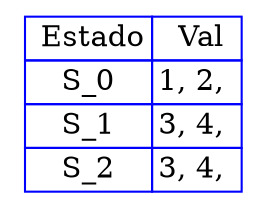 digraph H {
tbl [
shape=plaintext 
label=<
<table border='0' cellborder='1' color='blue' cellspacing='0'>
<tr><td> Estado</td><td> Val</td></tr><tr><td>S_0</td><td>1, 2, </td></tr>
<tr><td>S_1</td><td>3, 4, </td></tr>
<tr><td>S_2</td><td>3, 4, </td></tr>
</table> 
>];
}